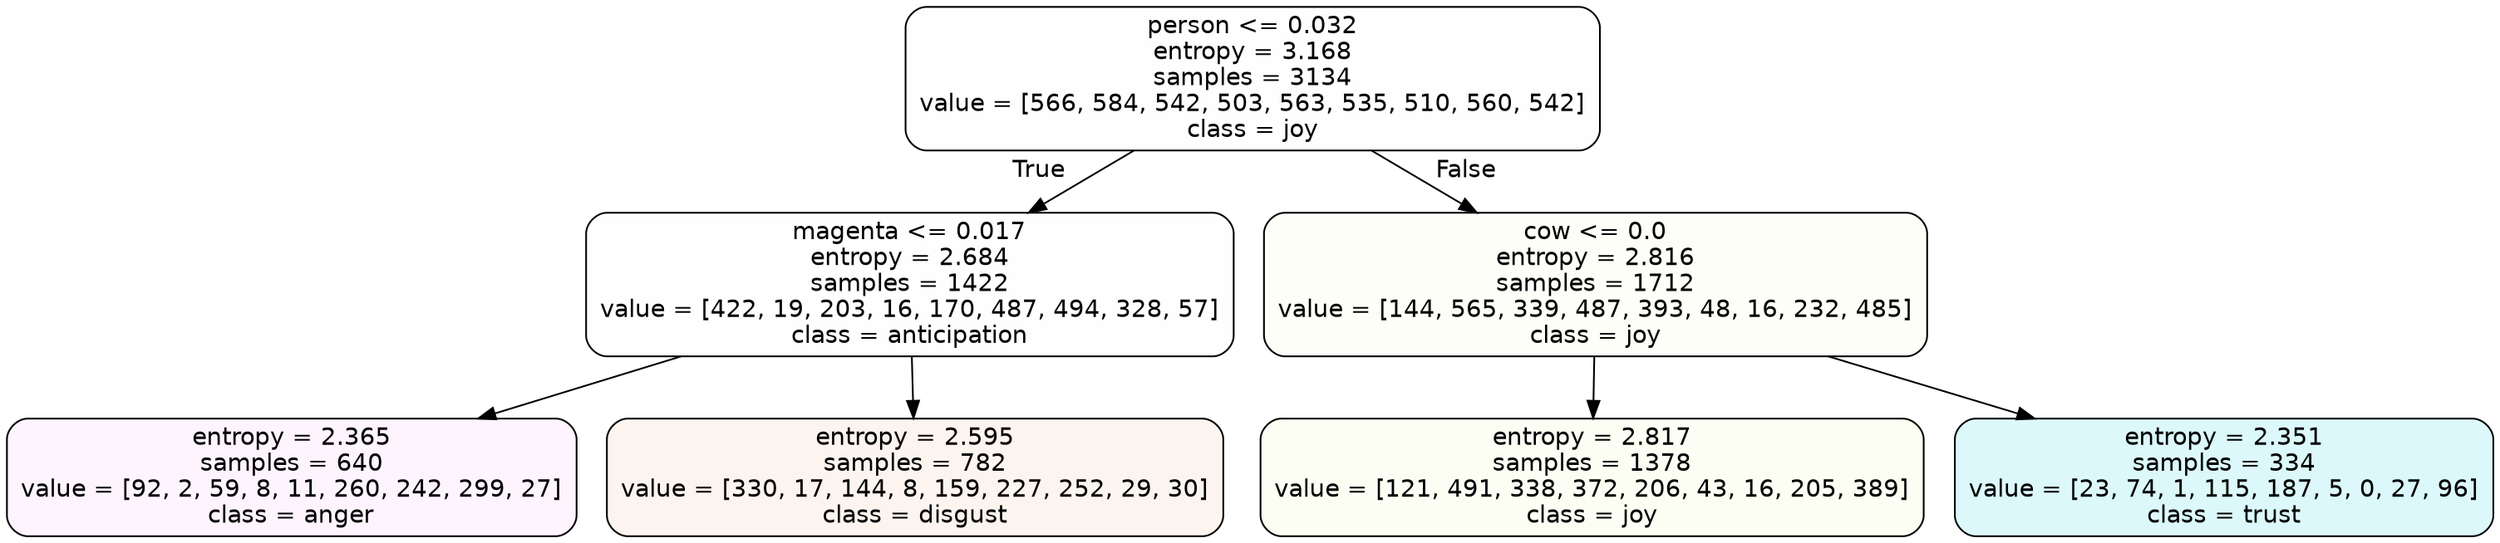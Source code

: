 digraph Tree {
node [shape=box, style="filled, rounded", color="black", fontname=helvetica] ;
edge [fontname=helvetica] ;
0 [label="person <= 0.032\nentropy = 3.168\nsamples = 3134\nvalue = [566, 584, 542, 503, 563, 535, 510, 560, 542]\nclass = joy", fillcolor="#d7e53901"] ;
1 [label="magenta <= 0.017\nentropy = 2.684\nsamples = 1422\nvalue = [422, 19, 203, 16, 170, 487, 494, 328, 57]\nclass = anticipation", fillcolor="#8139e501"] ;
0 -> 1 [labeldistance=2.5, labelangle=45, headlabel="True"] ;
2 [label="entropy = 2.365\nsamples = 640\nvalue = [92, 2, 59, 8, 11, 260, 242, 299, 27]\nclass = anger", fillcolor="#e539d70d"] ;
1 -> 2 ;
3 [label="entropy = 2.595\nsamples = 782\nvalue = [330, 17, 144, 8, 159, 227, 252, 29, 30]\nclass = disgust", fillcolor="#e5813915"] ;
1 -> 3 ;
4 [label="cow <= 0.0\nentropy = 2.816\nsamples = 1712\nvalue = [144, 565, 339, 487, 393, 48, 16, 232, 485]\nclass = joy", fillcolor="#d7e53909"] ;
0 -> 4 [labeldistance=2.5, labelangle=-45, headlabel="False"] ;
5 [label="entropy = 2.817\nsamples = 1378\nvalue = [121, 491, 338, 372, 206, 43, 16, 205, 389]\nclass = joy", fillcolor="#d7e5390f"] ;
4 -> 5 ;
6 [label="entropy = 2.351\nsamples = 334\nvalue = [23, 74, 1, 115, 187, 5, 0, 27, 96]\nclass = trust", fillcolor="#39d7e52c"] ;
4 -> 6 ;
}